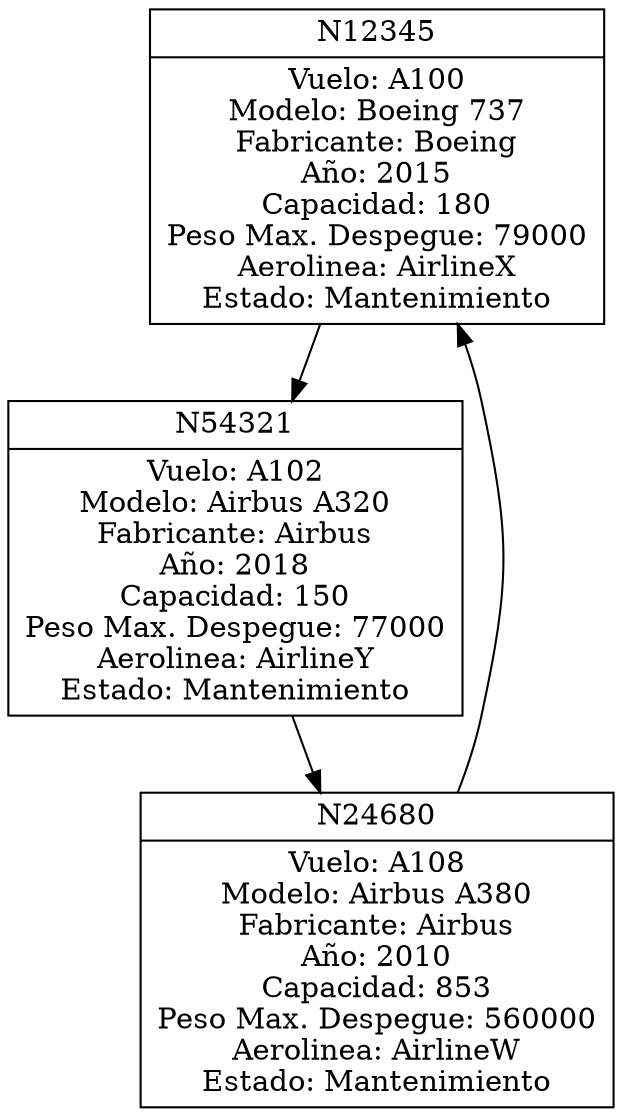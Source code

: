 digraph AvionesMantenimiento {
  node [shape=record];
  nodo0x55955a897de0 [label="{{N12345}|{Vuelo: A100\nModelo: Boeing 737\nFabricante: Boeing\nAño: 2015\nCapacidad: 180\nPeso Max. Despegue: 79000\nAerolinea: AirlineX\nEstado: Mantenimiento}}"];
  nodo0x55955a897de0 -> nodo0x55955a897d00;
  nodo0x55955a897d00 [label="{{N54321}|{Vuelo: A102\nModelo: Airbus A320\nFabricante: Airbus\nAño: 2018\nCapacidad: 150\nPeso Max. Despegue: 77000\nAerolinea: AirlineY\nEstado: Mantenimiento}}"];
  nodo0x55955a897d00 -> nodo0x55955a899bc0;
  nodo0x55955a899bc0 [label="{{N24680}|{Vuelo: A108\nModelo: Airbus A380\nFabricante: Airbus\nAño: 2010\nCapacidad: 853\nPeso Max. Despegue: 560000\nAerolinea: AirlineW\nEstado: Mantenimiento}}"];
  nodo0x55955a899bc0 -> nodo0x55955a897de0;
}
